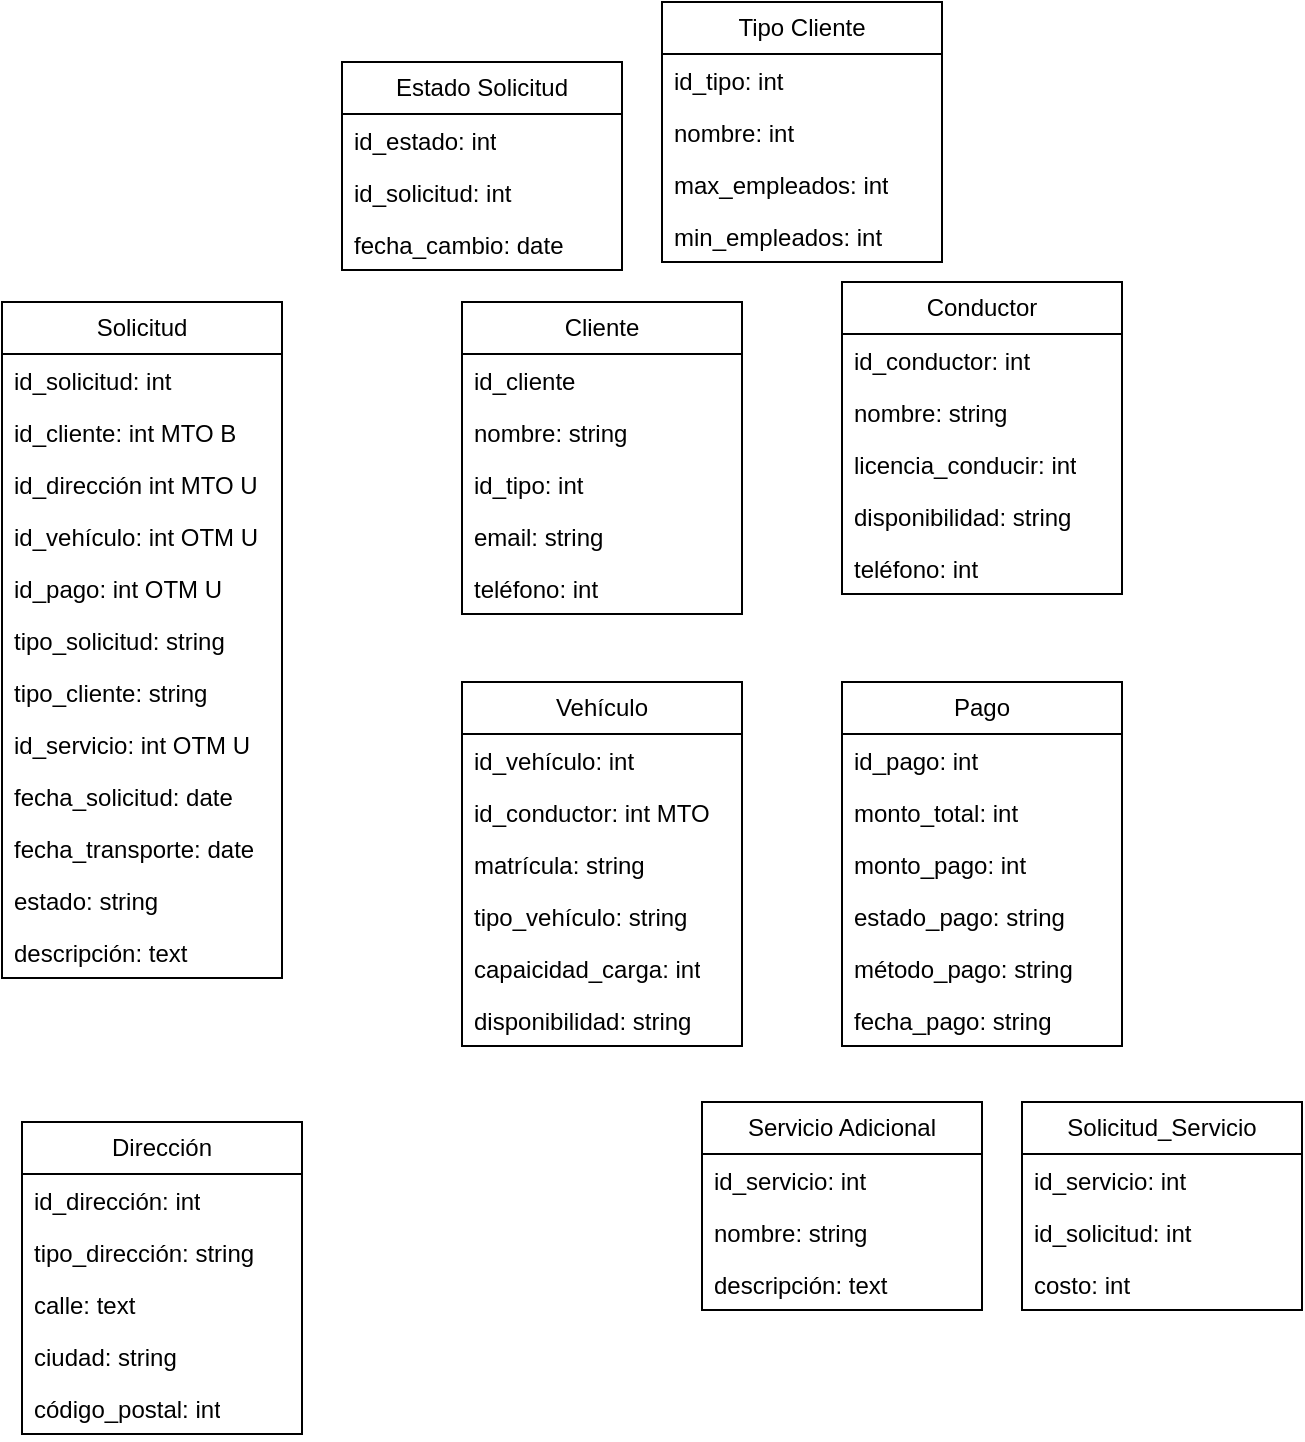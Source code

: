 <mxfile version="24.7.12">
  <diagram id="C5RBs43oDa-KdzZeNtuy" name="Page-1">
    <mxGraphModel dx="1646" dy="836" grid="1" gridSize="10" guides="1" tooltips="1" connect="1" arrows="1" fold="1" page="1" pageScale="1" pageWidth="827" pageHeight="1169" math="0" shadow="0">
      <root>
        <mxCell id="WIyWlLk6GJQsqaUBKTNV-0" />
        <mxCell id="WIyWlLk6GJQsqaUBKTNV-1" parent="WIyWlLk6GJQsqaUBKTNV-0" />
        <mxCell id="VOLHrWhw8T4sRlsiTVPT-0" value="Solicitud" style="swimlane;fontStyle=0;childLayout=stackLayout;horizontal=1;startSize=26;fillColor=none;horizontalStack=0;resizeParent=1;resizeParentMax=0;resizeLast=0;collapsible=1;marginBottom=0;whiteSpace=wrap;html=1;" vertex="1" parent="WIyWlLk6GJQsqaUBKTNV-1">
          <mxGeometry x="150" y="150" width="140" height="338" as="geometry" />
        </mxCell>
        <mxCell id="VOLHrWhw8T4sRlsiTVPT-1" value="id_solicitud: int" style="text;strokeColor=none;fillColor=none;align=left;verticalAlign=top;spacingLeft=4;spacingRight=4;overflow=hidden;rotatable=0;points=[[0,0.5],[1,0.5]];portConstraint=eastwest;whiteSpace=wrap;html=1;" vertex="1" parent="VOLHrWhw8T4sRlsiTVPT-0">
          <mxGeometry y="26" width="140" height="26" as="geometry" />
        </mxCell>
        <mxCell id="VOLHrWhw8T4sRlsiTVPT-2" value="id_cliente: int MTO B" style="text;strokeColor=none;fillColor=none;align=left;verticalAlign=top;spacingLeft=4;spacingRight=4;overflow=hidden;rotatable=0;points=[[0,0.5],[1,0.5]];portConstraint=eastwest;whiteSpace=wrap;html=1;" vertex="1" parent="VOLHrWhw8T4sRlsiTVPT-0">
          <mxGeometry y="52" width="140" height="26" as="geometry" />
        </mxCell>
        <mxCell id="VOLHrWhw8T4sRlsiTVPT-3" value="id_dirección int MTO U" style="text;strokeColor=none;fillColor=none;align=left;verticalAlign=top;spacingLeft=4;spacingRight=4;overflow=hidden;rotatable=0;points=[[0,0.5],[1,0.5]];portConstraint=eastwest;whiteSpace=wrap;html=1;" vertex="1" parent="VOLHrWhw8T4sRlsiTVPT-0">
          <mxGeometry y="78" width="140" height="26" as="geometry" />
        </mxCell>
        <mxCell id="VOLHrWhw8T4sRlsiTVPT-4" value="id_vehículo: int OTM U" style="text;strokeColor=none;fillColor=none;align=left;verticalAlign=top;spacingLeft=4;spacingRight=4;overflow=hidden;rotatable=0;points=[[0,0.5],[1,0.5]];portConstraint=eastwest;whiteSpace=wrap;html=1;" vertex="1" parent="VOLHrWhw8T4sRlsiTVPT-0">
          <mxGeometry y="104" width="140" height="26" as="geometry" />
        </mxCell>
        <mxCell id="VOLHrWhw8T4sRlsiTVPT-5" value="id_pago: int OTM U" style="text;strokeColor=none;fillColor=none;align=left;verticalAlign=top;spacingLeft=4;spacingRight=4;overflow=hidden;rotatable=0;points=[[0,0.5],[1,0.5]];portConstraint=eastwest;whiteSpace=wrap;html=1;" vertex="1" parent="VOLHrWhw8T4sRlsiTVPT-0">
          <mxGeometry y="130" width="140" height="26" as="geometry" />
        </mxCell>
        <mxCell id="VOLHrWhw8T4sRlsiTVPT-7" value="tipo_solicitud: string" style="text;strokeColor=none;fillColor=none;align=left;verticalAlign=top;spacingLeft=4;spacingRight=4;overflow=hidden;rotatable=0;points=[[0,0.5],[1,0.5]];portConstraint=eastwest;whiteSpace=wrap;html=1;" vertex="1" parent="VOLHrWhw8T4sRlsiTVPT-0">
          <mxGeometry y="156" width="140" height="26" as="geometry" />
        </mxCell>
        <mxCell id="VOLHrWhw8T4sRlsiTVPT-8" value="tipo_cliente: string&amp;nbsp;" style="text;strokeColor=none;fillColor=none;align=left;verticalAlign=top;spacingLeft=4;spacingRight=4;overflow=hidden;rotatable=0;points=[[0,0.5],[1,0.5]];portConstraint=eastwest;whiteSpace=wrap;html=1;" vertex="1" parent="VOLHrWhw8T4sRlsiTVPT-0">
          <mxGeometry y="182" width="140" height="26" as="geometry" />
        </mxCell>
        <mxCell id="VOLHrWhw8T4sRlsiTVPT-9" value="id_servicio: int OTM U" style="text;strokeColor=none;fillColor=none;align=left;verticalAlign=top;spacingLeft=4;spacingRight=4;overflow=hidden;rotatable=0;points=[[0,0.5],[1,0.5]];portConstraint=eastwest;whiteSpace=wrap;html=1;" vertex="1" parent="VOLHrWhw8T4sRlsiTVPT-0">
          <mxGeometry y="208" width="140" height="26" as="geometry" />
        </mxCell>
        <mxCell id="VOLHrWhw8T4sRlsiTVPT-10" value="fecha_solicitud: date" style="text;strokeColor=none;fillColor=none;align=left;verticalAlign=top;spacingLeft=4;spacingRight=4;overflow=hidden;rotatable=0;points=[[0,0.5],[1,0.5]];portConstraint=eastwest;whiteSpace=wrap;html=1;" vertex="1" parent="VOLHrWhw8T4sRlsiTVPT-0">
          <mxGeometry y="234" width="140" height="26" as="geometry" />
        </mxCell>
        <mxCell id="VOLHrWhw8T4sRlsiTVPT-11" value="fecha_transporte: date" style="text;strokeColor=none;fillColor=none;align=left;verticalAlign=top;spacingLeft=4;spacingRight=4;overflow=hidden;rotatable=0;points=[[0,0.5],[1,0.5]];portConstraint=eastwest;whiteSpace=wrap;html=1;" vertex="1" parent="VOLHrWhw8T4sRlsiTVPT-0">
          <mxGeometry y="260" width="140" height="26" as="geometry" />
        </mxCell>
        <mxCell id="VOLHrWhw8T4sRlsiTVPT-12" value="estado: string" style="text;strokeColor=none;fillColor=none;align=left;verticalAlign=top;spacingLeft=4;spacingRight=4;overflow=hidden;rotatable=0;points=[[0,0.5],[1,0.5]];portConstraint=eastwest;whiteSpace=wrap;html=1;" vertex="1" parent="VOLHrWhw8T4sRlsiTVPT-0">
          <mxGeometry y="286" width="140" height="26" as="geometry" />
        </mxCell>
        <mxCell id="VOLHrWhw8T4sRlsiTVPT-13" value="descripción: text" style="text;strokeColor=none;fillColor=none;align=left;verticalAlign=top;spacingLeft=4;spacingRight=4;overflow=hidden;rotatable=0;points=[[0,0.5],[1,0.5]];portConstraint=eastwest;whiteSpace=wrap;html=1;" vertex="1" parent="VOLHrWhw8T4sRlsiTVPT-0">
          <mxGeometry y="312" width="140" height="26" as="geometry" />
        </mxCell>
        <mxCell id="VOLHrWhw8T4sRlsiTVPT-14" value="Cliente" style="swimlane;fontStyle=0;childLayout=stackLayout;horizontal=1;startSize=26;fillColor=none;horizontalStack=0;resizeParent=1;resizeParentMax=0;resizeLast=0;collapsible=1;marginBottom=0;whiteSpace=wrap;html=1;" vertex="1" parent="WIyWlLk6GJQsqaUBKTNV-1">
          <mxGeometry x="380" y="150" width="140" height="156" as="geometry" />
        </mxCell>
        <mxCell id="VOLHrWhw8T4sRlsiTVPT-15" value="id_cliente" style="text;strokeColor=none;fillColor=none;align=left;verticalAlign=top;spacingLeft=4;spacingRight=4;overflow=hidden;rotatable=0;points=[[0,0.5],[1,0.5]];portConstraint=eastwest;whiteSpace=wrap;html=1;" vertex="1" parent="VOLHrWhw8T4sRlsiTVPT-14">
          <mxGeometry y="26" width="140" height="26" as="geometry" />
        </mxCell>
        <mxCell id="VOLHrWhw8T4sRlsiTVPT-18" value="nombre: string" style="text;strokeColor=none;fillColor=none;align=left;verticalAlign=top;spacingLeft=4;spacingRight=4;overflow=hidden;rotatable=0;points=[[0,0.5],[1,0.5]];portConstraint=eastwest;whiteSpace=wrap;html=1;" vertex="1" parent="VOLHrWhw8T4sRlsiTVPT-14">
          <mxGeometry y="52" width="140" height="26" as="geometry" />
        </mxCell>
        <mxCell id="VOLHrWhw8T4sRlsiTVPT-25" value="id_tipo: int" style="text;strokeColor=none;fillColor=none;align=left;verticalAlign=top;spacingLeft=4;spacingRight=4;overflow=hidden;rotatable=0;points=[[0,0.5],[1,0.5]];portConstraint=eastwest;whiteSpace=wrap;html=1;" vertex="1" parent="VOLHrWhw8T4sRlsiTVPT-14">
          <mxGeometry y="78" width="140" height="26" as="geometry" />
        </mxCell>
        <mxCell id="VOLHrWhw8T4sRlsiTVPT-26" value="email: string" style="text;strokeColor=none;fillColor=none;align=left;verticalAlign=top;spacingLeft=4;spacingRight=4;overflow=hidden;rotatable=0;points=[[0,0.5],[1,0.5]];portConstraint=eastwest;whiteSpace=wrap;html=1;" vertex="1" parent="VOLHrWhw8T4sRlsiTVPT-14">
          <mxGeometry y="104" width="140" height="26" as="geometry" />
        </mxCell>
        <mxCell id="VOLHrWhw8T4sRlsiTVPT-27" value="teléfono: int" style="text;strokeColor=none;fillColor=none;align=left;verticalAlign=top;spacingLeft=4;spacingRight=4;overflow=hidden;rotatable=0;points=[[0,0.5],[1,0.5]];portConstraint=eastwest;whiteSpace=wrap;html=1;" vertex="1" parent="VOLHrWhw8T4sRlsiTVPT-14">
          <mxGeometry y="130" width="140" height="26" as="geometry" />
        </mxCell>
        <mxCell id="VOLHrWhw8T4sRlsiTVPT-28" value="Conductor" style="swimlane;fontStyle=0;childLayout=stackLayout;horizontal=1;startSize=26;fillColor=none;horizontalStack=0;resizeParent=1;resizeParentMax=0;resizeLast=0;collapsible=1;marginBottom=0;whiteSpace=wrap;html=1;" vertex="1" parent="WIyWlLk6GJQsqaUBKTNV-1">
          <mxGeometry x="570" y="140" width="140" height="156" as="geometry" />
        </mxCell>
        <mxCell id="VOLHrWhw8T4sRlsiTVPT-29" value="id_conductor: int" style="text;strokeColor=none;fillColor=none;align=left;verticalAlign=top;spacingLeft=4;spacingRight=4;overflow=hidden;rotatable=0;points=[[0,0.5],[1,0.5]];portConstraint=eastwest;whiteSpace=wrap;html=1;" vertex="1" parent="VOLHrWhw8T4sRlsiTVPT-28">
          <mxGeometry y="26" width="140" height="26" as="geometry" />
        </mxCell>
        <mxCell id="VOLHrWhw8T4sRlsiTVPT-30" value="nombre: string" style="text;strokeColor=none;fillColor=none;align=left;verticalAlign=top;spacingLeft=4;spacingRight=4;overflow=hidden;rotatable=0;points=[[0,0.5],[1,0.5]];portConstraint=eastwest;whiteSpace=wrap;html=1;" vertex="1" parent="VOLHrWhw8T4sRlsiTVPT-28">
          <mxGeometry y="52" width="140" height="26" as="geometry" />
        </mxCell>
        <mxCell id="VOLHrWhw8T4sRlsiTVPT-31" value="licencia_conducir: int" style="text;strokeColor=none;fillColor=none;align=left;verticalAlign=top;spacingLeft=4;spacingRight=4;overflow=hidden;rotatable=0;points=[[0,0.5],[1,0.5]];portConstraint=eastwest;whiteSpace=wrap;html=1;" vertex="1" parent="VOLHrWhw8T4sRlsiTVPT-28">
          <mxGeometry y="78" width="140" height="26" as="geometry" />
        </mxCell>
        <mxCell id="VOLHrWhw8T4sRlsiTVPT-32" value="disponibilidad: string" style="text;strokeColor=none;fillColor=none;align=left;verticalAlign=top;spacingLeft=4;spacingRight=4;overflow=hidden;rotatable=0;points=[[0,0.5],[1,0.5]];portConstraint=eastwest;whiteSpace=wrap;html=1;" vertex="1" parent="VOLHrWhw8T4sRlsiTVPT-28">
          <mxGeometry y="104" width="140" height="26" as="geometry" />
        </mxCell>
        <mxCell id="VOLHrWhw8T4sRlsiTVPT-33" value="teléfono: int" style="text;strokeColor=none;fillColor=none;align=left;verticalAlign=top;spacingLeft=4;spacingRight=4;overflow=hidden;rotatable=0;points=[[0,0.5],[1,0.5]];portConstraint=eastwest;whiteSpace=wrap;html=1;" vertex="1" parent="VOLHrWhw8T4sRlsiTVPT-28">
          <mxGeometry y="130" width="140" height="26" as="geometry" />
        </mxCell>
        <mxCell id="VOLHrWhw8T4sRlsiTVPT-34" value="Vehículo" style="swimlane;fontStyle=0;childLayout=stackLayout;horizontal=1;startSize=26;fillColor=none;horizontalStack=0;resizeParent=1;resizeParentMax=0;resizeLast=0;collapsible=1;marginBottom=0;whiteSpace=wrap;html=1;" vertex="1" parent="WIyWlLk6GJQsqaUBKTNV-1">
          <mxGeometry x="380" y="340" width="140" height="182" as="geometry" />
        </mxCell>
        <mxCell id="VOLHrWhw8T4sRlsiTVPT-35" value="id_vehículo: int" style="text;strokeColor=none;fillColor=none;align=left;verticalAlign=top;spacingLeft=4;spacingRight=4;overflow=hidden;rotatable=0;points=[[0,0.5],[1,0.5]];portConstraint=eastwest;whiteSpace=wrap;html=1;" vertex="1" parent="VOLHrWhw8T4sRlsiTVPT-34">
          <mxGeometry y="26" width="140" height="26" as="geometry" />
        </mxCell>
        <mxCell id="VOLHrWhw8T4sRlsiTVPT-36" value="id_conductor: int MTO" style="text;strokeColor=none;fillColor=none;align=left;verticalAlign=top;spacingLeft=4;spacingRight=4;overflow=hidden;rotatable=0;points=[[0,0.5],[1,0.5]];portConstraint=eastwest;whiteSpace=wrap;html=1;" vertex="1" parent="VOLHrWhw8T4sRlsiTVPT-34">
          <mxGeometry y="52" width="140" height="26" as="geometry" />
        </mxCell>
        <mxCell id="VOLHrWhw8T4sRlsiTVPT-37" value="matrícula: string" style="text;strokeColor=none;fillColor=none;align=left;verticalAlign=top;spacingLeft=4;spacingRight=4;overflow=hidden;rotatable=0;points=[[0,0.5],[1,0.5]];portConstraint=eastwest;whiteSpace=wrap;html=1;" vertex="1" parent="VOLHrWhw8T4sRlsiTVPT-34">
          <mxGeometry y="78" width="140" height="26" as="geometry" />
        </mxCell>
        <mxCell id="VOLHrWhw8T4sRlsiTVPT-40" value="tipo_vehículo: string" style="text;strokeColor=none;fillColor=none;align=left;verticalAlign=top;spacingLeft=4;spacingRight=4;overflow=hidden;rotatable=0;points=[[0,0.5],[1,0.5]];portConstraint=eastwest;whiteSpace=wrap;html=1;" vertex="1" parent="VOLHrWhw8T4sRlsiTVPT-34">
          <mxGeometry y="104" width="140" height="26" as="geometry" />
        </mxCell>
        <mxCell id="VOLHrWhw8T4sRlsiTVPT-41" value="capaicidad_carga: int" style="text;strokeColor=none;fillColor=none;align=left;verticalAlign=top;spacingLeft=4;spacingRight=4;overflow=hidden;rotatable=0;points=[[0,0.5],[1,0.5]];portConstraint=eastwest;whiteSpace=wrap;html=1;" vertex="1" parent="VOLHrWhw8T4sRlsiTVPT-34">
          <mxGeometry y="130" width="140" height="26" as="geometry" />
        </mxCell>
        <mxCell id="VOLHrWhw8T4sRlsiTVPT-38" value="disponibilidad: string" style="text;strokeColor=none;fillColor=none;align=left;verticalAlign=top;spacingLeft=4;spacingRight=4;overflow=hidden;rotatable=0;points=[[0,0.5],[1,0.5]];portConstraint=eastwest;whiteSpace=wrap;html=1;" vertex="1" parent="VOLHrWhw8T4sRlsiTVPT-34">
          <mxGeometry y="156" width="140" height="26" as="geometry" />
        </mxCell>
        <mxCell id="VOLHrWhw8T4sRlsiTVPT-42" value="Pago" style="swimlane;fontStyle=0;childLayout=stackLayout;horizontal=1;startSize=26;fillColor=none;horizontalStack=0;resizeParent=1;resizeParentMax=0;resizeLast=0;collapsible=1;marginBottom=0;whiteSpace=wrap;html=1;" vertex="1" parent="WIyWlLk6GJQsqaUBKTNV-1">
          <mxGeometry x="570" y="340" width="140" height="182" as="geometry" />
        </mxCell>
        <mxCell id="VOLHrWhw8T4sRlsiTVPT-43" value="id_pago: int" style="text;strokeColor=none;fillColor=none;align=left;verticalAlign=top;spacingLeft=4;spacingRight=4;overflow=hidden;rotatable=0;points=[[0,0.5],[1,0.5]];portConstraint=eastwest;whiteSpace=wrap;html=1;" vertex="1" parent="VOLHrWhw8T4sRlsiTVPT-42">
          <mxGeometry y="26" width="140" height="26" as="geometry" />
        </mxCell>
        <mxCell id="VOLHrWhw8T4sRlsiTVPT-44" value="monto_total: int" style="text;strokeColor=none;fillColor=none;align=left;verticalAlign=top;spacingLeft=4;spacingRight=4;overflow=hidden;rotatable=0;points=[[0,0.5],[1,0.5]];portConstraint=eastwest;whiteSpace=wrap;html=1;" vertex="1" parent="VOLHrWhw8T4sRlsiTVPT-42">
          <mxGeometry y="52" width="140" height="26" as="geometry" />
        </mxCell>
        <mxCell id="VOLHrWhw8T4sRlsiTVPT-45" value="monto_pago: int" style="text;strokeColor=none;fillColor=none;align=left;verticalAlign=top;spacingLeft=4;spacingRight=4;overflow=hidden;rotatable=0;points=[[0,0.5],[1,0.5]];portConstraint=eastwest;whiteSpace=wrap;html=1;" vertex="1" parent="VOLHrWhw8T4sRlsiTVPT-42">
          <mxGeometry y="78" width="140" height="26" as="geometry" />
        </mxCell>
        <mxCell id="VOLHrWhw8T4sRlsiTVPT-46" value="estado_pago: string" style="text;strokeColor=none;fillColor=none;align=left;verticalAlign=top;spacingLeft=4;spacingRight=4;overflow=hidden;rotatable=0;points=[[0,0.5],[1,0.5]];portConstraint=eastwest;whiteSpace=wrap;html=1;" vertex="1" parent="VOLHrWhw8T4sRlsiTVPT-42">
          <mxGeometry y="104" width="140" height="26" as="geometry" />
        </mxCell>
        <mxCell id="VOLHrWhw8T4sRlsiTVPT-47" value="método_pago: string" style="text;strokeColor=none;fillColor=none;align=left;verticalAlign=top;spacingLeft=4;spacingRight=4;overflow=hidden;rotatable=0;points=[[0,0.5],[1,0.5]];portConstraint=eastwest;whiteSpace=wrap;html=1;" vertex="1" parent="VOLHrWhw8T4sRlsiTVPT-42">
          <mxGeometry y="130" width="140" height="26" as="geometry" />
        </mxCell>
        <mxCell id="VOLHrWhw8T4sRlsiTVPT-48" value="fecha_pago: string" style="text;strokeColor=none;fillColor=none;align=left;verticalAlign=top;spacingLeft=4;spacingRight=4;overflow=hidden;rotatable=0;points=[[0,0.5],[1,0.5]];portConstraint=eastwest;whiteSpace=wrap;html=1;" vertex="1" parent="VOLHrWhw8T4sRlsiTVPT-42">
          <mxGeometry y="156" width="140" height="26" as="geometry" />
        </mxCell>
        <mxCell id="VOLHrWhw8T4sRlsiTVPT-49" value="Servicio Adicional" style="swimlane;fontStyle=0;childLayout=stackLayout;horizontal=1;startSize=26;fillColor=none;horizontalStack=0;resizeParent=1;resizeParentMax=0;resizeLast=0;collapsible=1;marginBottom=0;whiteSpace=wrap;html=1;" vertex="1" parent="WIyWlLk6GJQsqaUBKTNV-1">
          <mxGeometry x="500" y="550" width="140" height="104" as="geometry" />
        </mxCell>
        <mxCell id="VOLHrWhw8T4sRlsiTVPT-50" value="id_servicio: int" style="text;strokeColor=none;fillColor=none;align=left;verticalAlign=top;spacingLeft=4;spacingRight=4;overflow=hidden;rotatable=0;points=[[0,0.5],[1,0.5]];portConstraint=eastwest;whiteSpace=wrap;html=1;" vertex="1" parent="VOLHrWhw8T4sRlsiTVPT-49">
          <mxGeometry y="26" width="140" height="26" as="geometry" />
        </mxCell>
        <mxCell id="VOLHrWhw8T4sRlsiTVPT-51" value="nombre: string" style="text;strokeColor=none;fillColor=none;align=left;verticalAlign=top;spacingLeft=4;spacingRight=4;overflow=hidden;rotatable=0;points=[[0,0.5],[1,0.5]];portConstraint=eastwest;whiteSpace=wrap;html=1;" vertex="1" parent="VOLHrWhw8T4sRlsiTVPT-49">
          <mxGeometry y="52" width="140" height="26" as="geometry" />
        </mxCell>
        <mxCell id="VOLHrWhw8T4sRlsiTVPT-52" value="descripción: text" style="text;strokeColor=none;fillColor=none;align=left;verticalAlign=top;spacingLeft=4;spacingRight=4;overflow=hidden;rotatable=0;points=[[0,0.5],[1,0.5]];portConstraint=eastwest;whiteSpace=wrap;html=1;" vertex="1" parent="VOLHrWhw8T4sRlsiTVPT-49">
          <mxGeometry y="78" width="140" height="26" as="geometry" />
        </mxCell>
        <mxCell id="VOLHrWhw8T4sRlsiTVPT-56" value="Dirección" style="swimlane;fontStyle=0;childLayout=stackLayout;horizontal=1;startSize=26;fillColor=none;horizontalStack=0;resizeParent=1;resizeParentMax=0;resizeLast=0;collapsible=1;marginBottom=0;whiteSpace=wrap;html=1;" vertex="1" parent="WIyWlLk6GJQsqaUBKTNV-1">
          <mxGeometry x="160" y="560" width="140" height="156" as="geometry" />
        </mxCell>
        <mxCell id="VOLHrWhw8T4sRlsiTVPT-57" value="id_dirección: int" style="text;strokeColor=none;fillColor=none;align=left;verticalAlign=top;spacingLeft=4;spacingRight=4;overflow=hidden;rotatable=0;points=[[0,0.5],[1,0.5]];portConstraint=eastwest;whiteSpace=wrap;html=1;" vertex="1" parent="VOLHrWhw8T4sRlsiTVPT-56">
          <mxGeometry y="26" width="140" height="26" as="geometry" />
        </mxCell>
        <mxCell id="VOLHrWhw8T4sRlsiTVPT-58" value="tipo_dirección: string" style="text;strokeColor=none;fillColor=none;align=left;verticalAlign=top;spacingLeft=4;spacingRight=4;overflow=hidden;rotatable=0;points=[[0,0.5],[1,0.5]];portConstraint=eastwest;whiteSpace=wrap;html=1;" vertex="1" parent="VOLHrWhw8T4sRlsiTVPT-56">
          <mxGeometry y="52" width="140" height="26" as="geometry" />
        </mxCell>
        <mxCell id="VOLHrWhw8T4sRlsiTVPT-59" value="calle: text" style="text;strokeColor=none;fillColor=none;align=left;verticalAlign=top;spacingLeft=4;spacingRight=4;overflow=hidden;rotatable=0;points=[[0,0.5],[1,0.5]];portConstraint=eastwest;whiteSpace=wrap;html=1;" vertex="1" parent="VOLHrWhw8T4sRlsiTVPT-56">
          <mxGeometry y="78" width="140" height="26" as="geometry" />
        </mxCell>
        <mxCell id="VOLHrWhw8T4sRlsiTVPT-60" value="ciudad: string" style="text;strokeColor=none;fillColor=none;align=left;verticalAlign=top;spacingLeft=4;spacingRight=4;overflow=hidden;rotatable=0;points=[[0,0.5],[1,0.5]];portConstraint=eastwest;whiteSpace=wrap;html=1;" vertex="1" parent="VOLHrWhw8T4sRlsiTVPT-56">
          <mxGeometry y="104" width="140" height="26" as="geometry" />
        </mxCell>
        <mxCell id="VOLHrWhw8T4sRlsiTVPT-61" value="código_postal: int" style="text;strokeColor=none;fillColor=none;align=left;verticalAlign=top;spacingLeft=4;spacingRight=4;overflow=hidden;rotatable=0;points=[[0,0.5],[1,0.5]];portConstraint=eastwest;whiteSpace=wrap;html=1;" vertex="1" parent="VOLHrWhw8T4sRlsiTVPT-56">
          <mxGeometry y="130" width="140" height="26" as="geometry" />
        </mxCell>
        <mxCell id="VOLHrWhw8T4sRlsiTVPT-62" value="Solicitud_Servicio" style="swimlane;fontStyle=0;childLayout=stackLayout;horizontal=1;startSize=26;fillColor=none;horizontalStack=0;resizeParent=1;resizeParentMax=0;resizeLast=0;collapsible=1;marginBottom=0;whiteSpace=wrap;html=1;" vertex="1" parent="WIyWlLk6GJQsqaUBKTNV-1">
          <mxGeometry x="660" y="550" width="140" height="104" as="geometry" />
        </mxCell>
        <mxCell id="VOLHrWhw8T4sRlsiTVPT-63" value="id_servicio: int" style="text;strokeColor=none;fillColor=none;align=left;verticalAlign=top;spacingLeft=4;spacingRight=4;overflow=hidden;rotatable=0;points=[[0,0.5],[1,0.5]];portConstraint=eastwest;whiteSpace=wrap;html=1;" vertex="1" parent="VOLHrWhw8T4sRlsiTVPT-62">
          <mxGeometry y="26" width="140" height="26" as="geometry" />
        </mxCell>
        <mxCell id="VOLHrWhw8T4sRlsiTVPT-65" value="id_solicitud: int" style="text;strokeColor=none;fillColor=none;align=left;verticalAlign=top;spacingLeft=4;spacingRight=4;overflow=hidden;rotatable=0;points=[[0,0.5],[1,0.5]];portConstraint=eastwest;whiteSpace=wrap;html=1;" vertex="1" parent="VOLHrWhw8T4sRlsiTVPT-62">
          <mxGeometry y="52" width="140" height="26" as="geometry" />
        </mxCell>
        <mxCell id="VOLHrWhw8T4sRlsiTVPT-70" value="costo: int" style="text;strokeColor=none;fillColor=none;align=left;verticalAlign=top;spacingLeft=4;spacingRight=4;overflow=hidden;rotatable=0;points=[[0,0.5],[1,0.5]];portConstraint=eastwest;whiteSpace=wrap;html=1;" vertex="1" parent="VOLHrWhw8T4sRlsiTVPT-62">
          <mxGeometry y="78" width="140" height="26" as="geometry" />
        </mxCell>
        <mxCell id="VOLHrWhw8T4sRlsiTVPT-66" value="Estado Solicitud" style="swimlane;fontStyle=0;childLayout=stackLayout;horizontal=1;startSize=26;fillColor=none;horizontalStack=0;resizeParent=1;resizeParentMax=0;resizeLast=0;collapsible=1;marginBottom=0;whiteSpace=wrap;html=1;" vertex="1" parent="WIyWlLk6GJQsqaUBKTNV-1">
          <mxGeometry x="320" y="30" width="140" height="104" as="geometry" />
        </mxCell>
        <mxCell id="VOLHrWhw8T4sRlsiTVPT-67" value="id_estado: int" style="text;strokeColor=none;fillColor=none;align=left;verticalAlign=top;spacingLeft=4;spacingRight=4;overflow=hidden;rotatable=0;points=[[0,0.5],[1,0.5]];portConstraint=eastwest;whiteSpace=wrap;html=1;" vertex="1" parent="VOLHrWhw8T4sRlsiTVPT-66">
          <mxGeometry y="26" width="140" height="26" as="geometry" />
        </mxCell>
        <mxCell id="VOLHrWhw8T4sRlsiTVPT-68" value="id_solicitud: int" style="text;strokeColor=none;fillColor=none;align=left;verticalAlign=top;spacingLeft=4;spacingRight=4;overflow=hidden;rotatable=0;points=[[0,0.5],[1,0.5]];portConstraint=eastwest;whiteSpace=wrap;html=1;" vertex="1" parent="VOLHrWhw8T4sRlsiTVPT-66">
          <mxGeometry y="52" width="140" height="26" as="geometry" />
        </mxCell>
        <mxCell id="VOLHrWhw8T4sRlsiTVPT-69" value="fecha_cambio: date" style="text;strokeColor=none;fillColor=none;align=left;verticalAlign=top;spacingLeft=4;spacingRight=4;overflow=hidden;rotatable=0;points=[[0,0.5],[1,0.5]];portConstraint=eastwest;whiteSpace=wrap;html=1;" vertex="1" parent="VOLHrWhw8T4sRlsiTVPT-66">
          <mxGeometry y="78" width="140" height="26" as="geometry" />
        </mxCell>
        <mxCell id="VOLHrWhw8T4sRlsiTVPT-71" value="Tipo Cliente" style="swimlane;fontStyle=0;childLayout=stackLayout;horizontal=1;startSize=26;fillColor=none;horizontalStack=0;resizeParent=1;resizeParentMax=0;resizeLast=0;collapsible=1;marginBottom=0;whiteSpace=wrap;html=1;" vertex="1" parent="WIyWlLk6GJQsqaUBKTNV-1">
          <mxGeometry x="480" width="140" height="130" as="geometry" />
        </mxCell>
        <mxCell id="VOLHrWhw8T4sRlsiTVPT-72" value="id_tipo: int" style="text;strokeColor=none;fillColor=none;align=left;verticalAlign=top;spacingLeft=4;spacingRight=4;overflow=hidden;rotatable=0;points=[[0,0.5],[1,0.5]];portConstraint=eastwest;whiteSpace=wrap;html=1;" vertex="1" parent="VOLHrWhw8T4sRlsiTVPT-71">
          <mxGeometry y="26" width="140" height="26" as="geometry" />
        </mxCell>
        <mxCell id="VOLHrWhw8T4sRlsiTVPT-73" value="nombre: int" style="text;strokeColor=none;fillColor=none;align=left;verticalAlign=top;spacingLeft=4;spacingRight=4;overflow=hidden;rotatable=0;points=[[0,0.5],[1,0.5]];portConstraint=eastwest;whiteSpace=wrap;html=1;" vertex="1" parent="VOLHrWhw8T4sRlsiTVPT-71">
          <mxGeometry y="52" width="140" height="26" as="geometry" />
        </mxCell>
        <mxCell id="VOLHrWhw8T4sRlsiTVPT-74" value="max_empleados: int" style="text;strokeColor=none;fillColor=none;align=left;verticalAlign=top;spacingLeft=4;spacingRight=4;overflow=hidden;rotatable=0;points=[[0,0.5],[1,0.5]];portConstraint=eastwest;whiteSpace=wrap;html=1;" vertex="1" parent="VOLHrWhw8T4sRlsiTVPT-71">
          <mxGeometry y="78" width="140" height="26" as="geometry" />
        </mxCell>
        <mxCell id="VOLHrWhw8T4sRlsiTVPT-75" value="min_empleados: int" style="text;strokeColor=none;fillColor=none;align=left;verticalAlign=top;spacingLeft=4;spacingRight=4;overflow=hidden;rotatable=0;points=[[0,0.5],[1,0.5]];portConstraint=eastwest;whiteSpace=wrap;html=1;" vertex="1" parent="VOLHrWhw8T4sRlsiTVPT-71">
          <mxGeometry y="104" width="140" height="26" as="geometry" />
        </mxCell>
      </root>
    </mxGraphModel>
  </diagram>
</mxfile>
